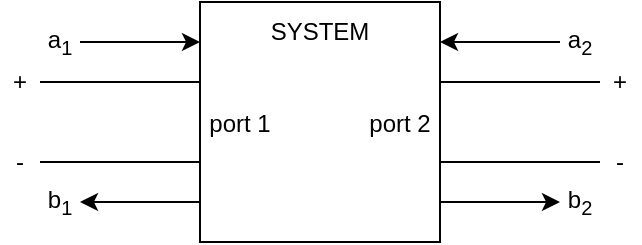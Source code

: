 <mxfile version="24.3.1" type="device">
  <diagram name="Side-1" id="zzPRCKZrO6wXX7U-nyGF">
    <mxGraphModel dx="989" dy="514" grid="1" gridSize="10" guides="1" tooltips="1" connect="1" arrows="1" fold="1" page="1" pageScale="1" pageWidth="360" pageHeight="160" math="0" shadow="0">
      <root>
        <mxCell id="0" />
        <mxCell id="1" parent="0" />
        <mxCell id="bcs6Lj9f9mP1Km_r1cQP-1" value="" style="rounded=0;whiteSpace=wrap;html=1;" vertex="1" parent="1">
          <mxGeometry x="120" y="20" width="120" height="120" as="geometry" />
        </mxCell>
        <mxCell id="bcs6Lj9f9mP1Km_r1cQP-2" value="" style="endArrow=none;html=1;rounded=0;" edge="1" parent="1">
          <mxGeometry width="50" height="50" relative="1" as="geometry">
            <mxPoint x="40" y="60" as="sourcePoint" />
            <mxPoint x="120" y="60" as="targetPoint" />
          </mxGeometry>
        </mxCell>
        <mxCell id="bcs6Lj9f9mP1Km_r1cQP-3" value="" style="endArrow=none;html=1;rounded=0;" edge="1" parent="1">
          <mxGeometry width="50" height="50" relative="1" as="geometry">
            <mxPoint x="40" y="100" as="sourcePoint" />
            <mxPoint x="120" y="100" as="targetPoint" />
          </mxGeometry>
        </mxCell>
        <mxCell id="bcs6Lj9f9mP1Km_r1cQP-4" value="" style="endArrow=none;html=1;rounded=0;" edge="1" parent="1">
          <mxGeometry width="50" height="50" relative="1" as="geometry">
            <mxPoint x="240" y="60" as="sourcePoint" />
            <mxPoint x="320" y="60" as="targetPoint" />
          </mxGeometry>
        </mxCell>
        <mxCell id="bcs6Lj9f9mP1Km_r1cQP-5" value="" style="endArrow=none;html=1;rounded=0;" edge="1" parent="1">
          <mxGeometry width="50" height="50" relative="1" as="geometry">
            <mxPoint x="240" y="100" as="sourcePoint" />
            <mxPoint x="320" y="100" as="targetPoint" />
          </mxGeometry>
        </mxCell>
        <mxCell id="bcs6Lj9f9mP1Km_r1cQP-6" value="" style="endArrow=classic;html=1;rounded=0;" edge="1" parent="1">
          <mxGeometry width="50" height="50" relative="1" as="geometry">
            <mxPoint x="60" y="40" as="sourcePoint" />
            <mxPoint x="120" y="40" as="targetPoint" />
          </mxGeometry>
        </mxCell>
        <mxCell id="bcs6Lj9f9mP1Km_r1cQP-7" value="" style="endArrow=classic;html=1;rounded=0;" edge="1" parent="1">
          <mxGeometry width="50" height="50" relative="1" as="geometry">
            <mxPoint x="240" y="120" as="sourcePoint" />
            <mxPoint x="300" y="120" as="targetPoint" />
          </mxGeometry>
        </mxCell>
        <mxCell id="bcs6Lj9f9mP1Km_r1cQP-8" value="" style="endArrow=classic;html=1;rounded=0;" edge="1" parent="1">
          <mxGeometry width="50" height="50" relative="1" as="geometry">
            <mxPoint x="120" y="120" as="sourcePoint" />
            <mxPoint x="60" y="120" as="targetPoint" />
          </mxGeometry>
        </mxCell>
        <mxCell id="bcs6Lj9f9mP1Km_r1cQP-10" value="" style="endArrow=classic;html=1;rounded=0;" edge="1" parent="1">
          <mxGeometry width="50" height="50" relative="1" as="geometry">
            <mxPoint x="300" y="40" as="sourcePoint" />
            <mxPoint x="240" y="40" as="targetPoint" />
          </mxGeometry>
        </mxCell>
        <mxCell id="bcs6Lj9f9mP1Km_r1cQP-11" value="a&lt;sub&gt;1&lt;/sub&gt;" style="text;html=1;align=center;verticalAlign=middle;whiteSpace=wrap;rounded=0;" vertex="1" parent="1">
          <mxGeometry x="20" y="25" width="60" height="30" as="geometry" />
        </mxCell>
        <mxCell id="bcs6Lj9f9mP1Km_r1cQP-12" value="a&lt;sub&gt;2&lt;/sub&gt;" style="text;html=1;align=center;verticalAlign=middle;whiteSpace=wrap;rounded=0;" vertex="1" parent="1">
          <mxGeometry x="280" y="25" width="60" height="30" as="geometry" />
        </mxCell>
        <mxCell id="bcs6Lj9f9mP1Km_r1cQP-13" value="b&lt;sub&gt;1&lt;/sub&gt;" style="text;html=1;align=center;verticalAlign=middle;whiteSpace=wrap;rounded=0;" vertex="1" parent="1">
          <mxGeometry x="20" y="105" width="60" height="30" as="geometry" />
        </mxCell>
        <mxCell id="bcs6Lj9f9mP1Km_r1cQP-14" value="b&lt;sub&gt;2&lt;/sub&gt;" style="text;html=1;align=center;verticalAlign=middle;whiteSpace=wrap;rounded=0;" vertex="1" parent="1">
          <mxGeometry x="280" y="105" width="60" height="30" as="geometry" />
        </mxCell>
        <mxCell id="bcs6Lj9f9mP1Km_r1cQP-16" value="+" style="text;html=1;align=center;verticalAlign=middle;whiteSpace=wrap;rounded=0;spacing=0;" vertex="1" parent="1">
          <mxGeometry x="20" y="50" width="20" height="20" as="geometry" />
        </mxCell>
        <mxCell id="bcs6Lj9f9mP1Km_r1cQP-17" value="+" style="text;html=1;align=center;verticalAlign=middle;whiteSpace=wrap;rounded=0;spacing=0;" vertex="1" parent="1">
          <mxGeometry x="320" y="50" width="20" height="20" as="geometry" />
        </mxCell>
        <mxCell id="bcs6Lj9f9mP1Km_r1cQP-18" value="-" style="text;html=1;align=center;verticalAlign=middle;whiteSpace=wrap;rounded=0;spacing=0;" vertex="1" parent="1">
          <mxGeometry x="20" y="90" width="20" height="20" as="geometry" />
        </mxCell>
        <mxCell id="bcs6Lj9f9mP1Km_r1cQP-19" value="-" style="text;html=1;align=center;verticalAlign=middle;whiteSpace=wrap;rounded=0;spacing=0;" vertex="1" parent="1">
          <mxGeometry x="320" y="90" width="20" height="20" as="geometry" />
        </mxCell>
        <mxCell id="bcs6Lj9f9mP1Km_r1cQP-22" value="&lt;p style=&quot;line-height: 100%;&quot;&gt;port 1&lt;/p&gt;" style="text;html=1;align=center;verticalAlign=middle;whiteSpace=wrap;rounded=0;spacing=0;" vertex="1" parent="1">
          <mxGeometry x="110" y="65" width="60" height="30" as="geometry" />
        </mxCell>
        <mxCell id="bcs6Lj9f9mP1Km_r1cQP-23" value="&lt;p style=&quot;line-height: 100%;&quot;&gt;port 2&lt;br&gt;&lt;/p&gt;" style="text;html=1;align=center;verticalAlign=middle;whiteSpace=wrap;rounded=0;spacing=0;" vertex="1" parent="1">
          <mxGeometry x="190" y="65" width="60" height="30" as="geometry" />
        </mxCell>
        <mxCell id="bcs6Lj9f9mP1Km_r1cQP-24" value="SYSTEM" style="text;html=1;align=center;verticalAlign=middle;whiteSpace=wrap;rounded=0;" vertex="1" parent="1">
          <mxGeometry x="150" y="20" width="60" height="30" as="geometry" />
        </mxCell>
      </root>
    </mxGraphModel>
  </diagram>
</mxfile>
